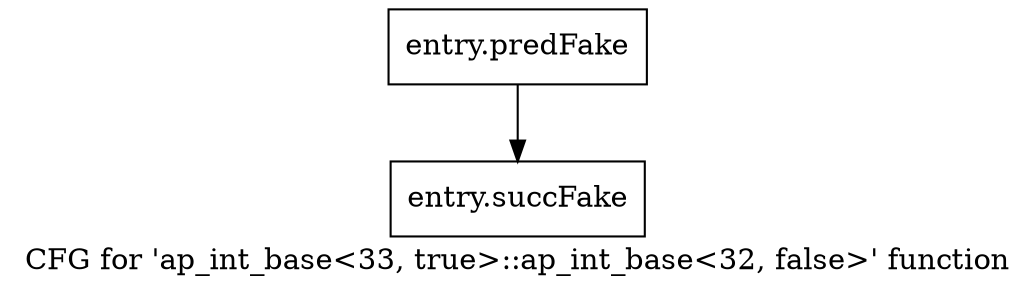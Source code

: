 digraph "CFG for 'ap_int_base\<33, true\>::ap_int_base\<32, false\>' function" {
	label="CFG for 'ap_int_base\<33, true\>::ap_int_base\<32, false\>' function";

	Node0x5a3da30 [shape=record,filename="",linenumber="",label="{entry.predFake}"];
	Node0x5a3da30 -> Node0x5ac4230[ callList="" memoryops="" filename="/home/omerfaruk/tools/Xilinx/Vitis_HLS/2023.2/include/etc/ap_int_base.h" execusionnum="15"];
	Node0x5ac4230 [shape=record,filename="/home/omerfaruk/tools/Xilinx/Vitis_HLS/2023.2/include/etc/ap_int_base.h",linenumber="181",label="{entry.succFake}"];
}
